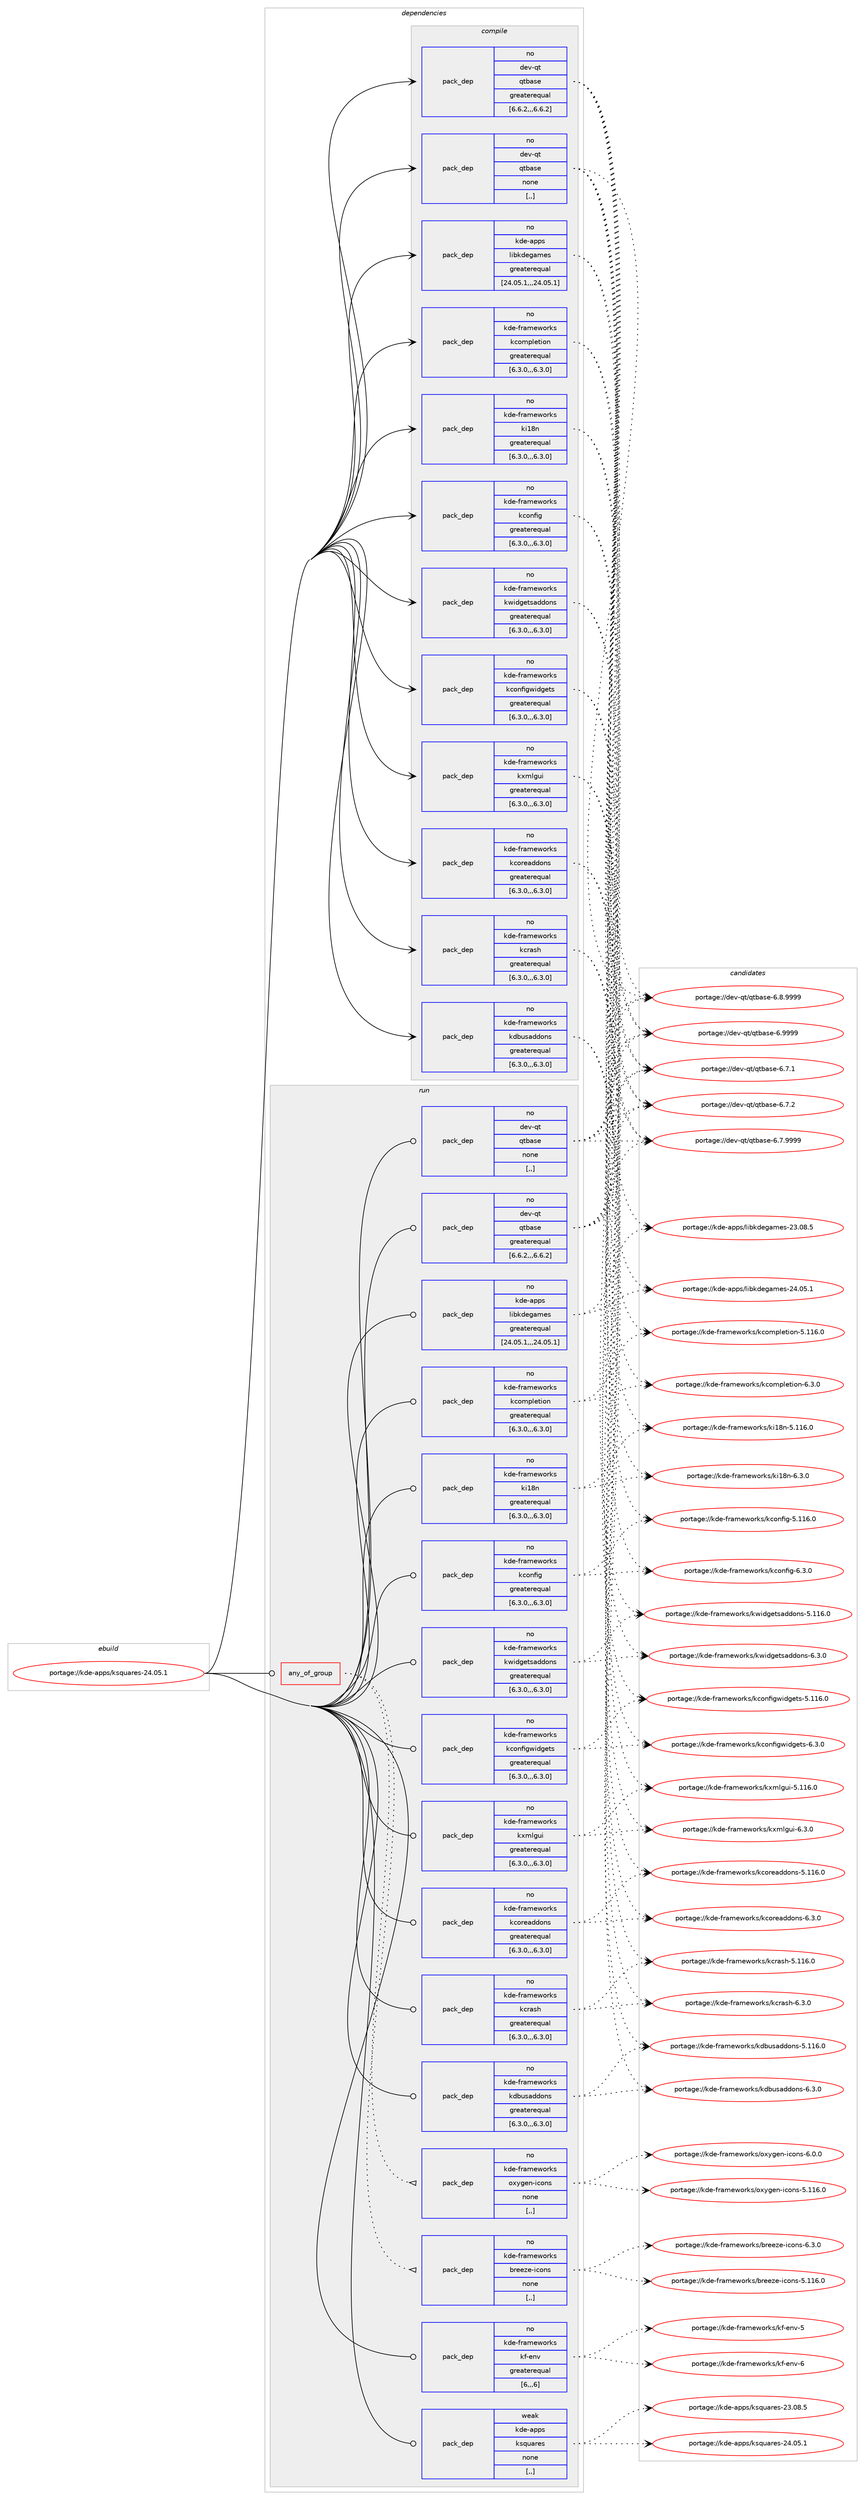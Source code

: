 digraph prolog {

# *************
# Graph options
# *************

newrank=true;
concentrate=true;
compound=true;
graph [rankdir=LR,fontname=Helvetica,fontsize=10,ranksep=1.5];#, ranksep=2.5, nodesep=0.2];
edge  [arrowhead=vee];
node  [fontname=Helvetica,fontsize=10];

# **********
# The ebuild
# **********

subgraph cluster_leftcol {
color=gray;
rank=same;
label=<<i>ebuild</i>>;
id [label="portage://kde-apps/ksquares-24.05.1", color=red, width=4, href="../kde-apps/ksquares-24.05.1.svg"];
}

# ****************
# The dependencies
# ****************

subgraph cluster_midcol {
color=gray;
label=<<i>dependencies</i>>;
subgraph cluster_compile {
fillcolor="#eeeeee";
style=filled;
label=<<i>compile</i>>;
subgraph pack185332 {
dependency253153 [label=<<TABLE BORDER="0" CELLBORDER="1" CELLSPACING="0" CELLPADDING="4" WIDTH="220"><TR><TD ROWSPAN="6" CELLPADDING="30">pack_dep</TD></TR><TR><TD WIDTH="110">no</TD></TR><TR><TD>dev-qt</TD></TR><TR><TD>qtbase</TD></TR><TR><TD>greaterequal</TD></TR><TR><TD>[6.6.2,,,6.6.2]</TD></TR></TABLE>>, shape=none, color=blue];
}
id:e -> dependency253153:w [weight=20,style="solid",arrowhead="vee"];
subgraph pack185333 {
dependency253154 [label=<<TABLE BORDER="0" CELLBORDER="1" CELLSPACING="0" CELLPADDING="4" WIDTH="220"><TR><TD ROWSPAN="6" CELLPADDING="30">pack_dep</TD></TR><TR><TD WIDTH="110">no</TD></TR><TR><TD>dev-qt</TD></TR><TR><TD>qtbase</TD></TR><TR><TD>none</TD></TR><TR><TD>[,,]</TD></TR></TABLE>>, shape=none, color=blue];
}
id:e -> dependency253154:w [weight=20,style="solid",arrowhead="vee"];
subgraph pack185334 {
dependency253155 [label=<<TABLE BORDER="0" CELLBORDER="1" CELLSPACING="0" CELLPADDING="4" WIDTH="220"><TR><TD ROWSPAN="6" CELLPADDING="30">pack_dep</TD></TR><TR><TD WIDTH="110">no</TD></TR><TR><TD>kde-apps</TD></TR><TR><TD>libkdegames</TD></TR><TR><TD>greaterequal</TD></TR><TR><TD>[24.05.1,,,24.05.1]</TD></TR></TABLE>>, shape=none, color=blue];
}
id:e -> dependency253155:w [weight=20,style="solid",arrowhead="vee"];
subgraph pack185335 {
dependency253156 [label=<<TABLE BORDER="0" CELLBORDER="1" CELLSPACING="0" CELLPADDING="4" WIDTH="220"><TR><TD ROWSPAN="6" CELLPADDING="30">pack_dep</TD></TR><TR><TD WIDTH="110">no</TD></TR><TR><TD>kde-frameworks</TD></TR><TR><TD>kcompletion</TD></TR><TR><TD>greaterequal</TD></TR><TR><TD>[6.3.0,,,6.3.0]</TD></TR></TABLE>>, shape=none, color=blue];
}
id:e -> dependency253156:w [weight=20,style="solid",arrowhead="vee"];
subgraph pack185336 {
dependency253157 [label=<<TABLE BORDER="0" CELLBORDER="1" CELLSPACING="0" CELLPADDING="4" WIDTH="220"><TR><TD ROWSPAN="6" CELLPADDING="30">pack_dep</TD></TR><TR><TD WIDTH="110">no</TD></TR><TR><TD>kde-frameworks</TD></TR><TR><TD>kconfig</TD></TR><TR><TD>greaterequal</TD></TR><TR><TD>[6.3.0,,,6.3.0]</TD></TR></TABLE>>, shape=none, color=blue];
}
id:e -> dependency253157:w [weight=20,style="solid",arrowhead="vee"];
subgraph pack185337 {
dependency253158 [label=<<TABLE BORDER="0" CELLBORDER="1" CELLSPACING="0" CELLPADDING="4" WIDTH="220"><TR><TD ROWSPAN="6" CELLPADDING="30">pack_dep</TD></TR><TR><TD WIDTH="110">no</TD></TR><TR><TD>kde-frameworks</TD></TR><TR><TD>kconfigwidgets</TD></TR><TR><TD>greaterequal</TD></TR><TR><TD>[6.3.0,,,6.3.0]</TD></TR></TABLE>>, shape=none, color=blue];
}
id:e -> dependency253158:w [weight=20,style="solid",arrowhead="vee"];
subgraph pack185338 {
dependency253159 [label=<<TABLE BORDER="0" CELLBORDER="1" CELLSPACING="0" CELLPADDING="4" WIDTH="220"><TR><TD ROWSPAN="6" CELLPADDING="30">pack_dep</TD></TR><TR><TD WIDTH="110">no</TD></TR><TR><TD>kde-frameworks</TD></TR><TR><TD>kcoreaddons</TD></TR><TR><TD>greaterequal</TD></TR><TR><TD>[6.3.0,,,6.3.0]</TD></TR></TABLE>>, shape=none, color=blue];
}
id:e -> dependency253159:w [weight=20,style="solid",arrowhead="vee"];
subgraph pack185339 {
dependency253160 [label=<<TABLE BORDER="0" CELLBORDER="1" CELLSPACING="0" CELLPADDING="4" WIDTH="220"><TR><TD ROWSPAN="6" CELLPADDING="30">pack_dep</TD></TR><TR><TD WIDTH="110">no</TD></TR><TR><TD>kde-frameworks</TD></TR><TR><TD>kcrash</TD></TR><TR><TD>greaterequal</TD></TR><TR><TD>[6.3.0,,,6.3.0]</TD></TR></TABLE>>, shape=none, color=blue];
}
id:e -> dependency253160:w [weight=20,style="solid",arrowhead="vee"];
subgraph pack185340 {
dependency253161 [label=<<TABLE BORDER="0" CELLBORDER="1" CELLSPACING="0" CELLPADDING="4" WIDTH="220"><TR><TD ROWSPAN="6" CELLPADDING="30">pack_dep</TD></TR><TR><TD WIDTH="110">no</TD></TR><TR><TD>kde-frameworks</TD></TR><TR><TD>kdbusaddons</TD></TR><TR><TD>greaterequal</TD></TR><TR><TD>[6.3.0,,,6.3.0]</TD></TR></TABLE>>, shape=none, color=blue];
}
id:e -> dependency253161:w [weight=20,style="solid",arrowhead="vee"];
subgraph pack185341 {
dependency253162 [label=<<TABLE BORDER="0" CELLBORDER="1" CELLSPACING="0" CELLPADDING="4" WIDTH="220"><TR><TD ROWSPAN="6" CELLPADDING="30">pack_dep</TD></TR><TR><TD WIDTH="110">no</TD></TR><TR><TD>kde-frameworks</TD></TR><TR><TD>ki18n</TD></TR><TR><TD>greaterequal</TD></TR><TR><TD>[6.3.0,,,6.3.0]</TD></TR></TABLE>>, shape=none, color=blue];
}
id:e -> dependency253162:w [weight=20,style="solid",arrowhead="vee"];
subgraph pack185342 {
dependency253163 [label=<<TABLE BORDER="0" CELLBORDER="1" CELLSPACING="0" CELLPADDING="4" WIDTH="220"><TR><TD ROWSPAN="6" CELLPADDING="30">pack_dep</TD></TR><TR><TD WIDTH="110">no</TD></TR><TR><TD>kde-frameworks</TD></TR><TR><TD>kwidgetsaddons</TD></TR><TR><TD>greaterequal</TD></TR><TR><TD>[6.3.0,,,6.3.0]</TD></TR></TABLE>>, shape=none, color=blue];
}
id:e -> dependency253163:w [weight=20,style="solid",arrowhead="vee"];
subgraph pack185343 {
dependency253164 [label=<<TABLE BORDER="0" CELLBORDER="1" CELLSPACING="0" CELLPADDING="4" WIDTH="220"><TR><TD ROWSPAN="6" CELLPADDING="30">pack_dep</TD></TR><TR><TD WIDTH="110">no</TD></TR><TR><TD>kde-frameworks</TD></TR><TR><TD>kxmlgui</TD></TR><TR><TD>greaterequal</TD></TR><TR><TD>[6.3.0,,,6.3.0]</TD></TR></TABLE>>, shape=none, color=blue];
}
id:e -> dependency253164:w [weight=20,style="solid",arrowhead="vee"];
}
subgraph cluster_compileandrun {
fillcolor="#eeeeee";
style=filled;
label=<<i>compile and run</i>>;
}
subgraph cluster_run {
fillcolor="#eeeeee";
style=filled;
label=<<i>run</i>>;
subgraph any1738 {
dependency253165 [label=<<TABLE BORDER="0" CELLBORDER="1" CELLSPACING="0" CELLPADDING="4"><TR><TD CELLPADDING="10">any_of_group</TD></TR></TABLE>>, shape=none, color=red];subgraph pack185344 {
dependency253166 [label=<<TABLE BORDER="0" CELLBORDER="1" CELLSPACING="0" CELLPADDING="4" WIDTH="220"><TR><TD ROWSPAN="6" CELLPADDING="30">pack_dep</TD></TR><TR><TD WIDTH="110">no</TD></TR><TR><TD>kde-frameworks</TD></TR><TR><TD>breeze-icons</TD></TR><TR><TD>none</TD></TR><TR><TD>[,,]</TD></TR></TABLE>>, shape=none, color=blue];
}
dependency253165:e -> dependency253166:w [weight=20,style="dotted",arrowhead="oinv"];
subgraph pack185345 {
dependency253167 [label=<<TABLE BORDER="0" CELLBORDER="1" CELLSPACING="0" CELLPADDING="4" WIDTH="220"><TR><TD ROWSPAN="6" CELLPADDING="30">pack_dep</TD></TR><TR><TD WIDTH="110">no</TD></TR><TR><TD>kde-frameworks</TD></TR><TR><TD>oxygen-icons</TD></TR><TR><TD>none</TD></TR><TR><TD>[,,]</TD></TR></TABLE>>, shape=none, color=blue];
}
dependency253165:e -> dependency253167:w [weight=20,style="dotted",arrowhead="oinv"];
}
id:e -> dependency253165:w [weight=20,style="solid",arrowhead="odot"];
subgraph pack185346 {
dependency253168 [label=<<TABLE BORDER="0" CELLBORDER="1" CELLSPACING="0" CELLPADDING="4" WIDTH="220"><TR><TD ROWSPAN="6" CELLPADDING="30">pack_dep</TD></TR><TR><TD WIDTH="110">no</TD></TR><TR><TD>dev-qt</TD></TR><TR><TD>qtbase</TD></TR><TR><TD>greaterequal</TD></TR><TR><TD>[6.6.2,,,6.6.2]</TD></TR></TABLE>>, shape=none, color=blue];
}
id:e -> dependency253168:w [weight=20,style="solid",arrowhead="odot"];
subgraph pack185347 {
dependency253169 [label=<<TABLE BORDER="0" CELLBORDER="1" CELLSPACING="0" CELLPADDING="4" WIDTH="220"><TR><TD ROWSPAN="6" CELLPADDING="30">pack_dep</TD></TR><TR><TD WIDTH="110">no</TD></TR><TR><TD>dev-qt</TD></TR><TR><TD>qtbase</TD></TR><TR><TD>none</TD></TR><TR><TD>[,,]</TD></TR></TABLE>>, shape=none, color=blue];
}
id:e -> dependency253169:w [weight=20,style="solid",arrowhead="odot"];
subgraph pack185348 {
dependency253170 [label=<<TABLE BORDER="0" CELLBORDER="1" CELLSPACING="0" CELLPADDING="4" WIDTH="220"><TR><TD ROWSPAN="6" CELLPADDING="30">pack_dep</TD></TR><TR><TD WIDTH="110">no</TD></TR><TR><TD>kde-apps</TD></TR><TR><TD>libkdegames</TD></TR><TR><TD>greaterequal</TD></TR><TR><TD>[24.05.1,,,24.05.1]</TD></TR></TABLE>>, shape=none, color=blue];
}
id:e -> dependency253170:w [weight=20,style="solid",arrowhead="odot"];
subgraph pack185349 {
dependency253171 [label=<<TABLE BORDER="0" CELLBORDER="1" CELLSPACING="0" CELLPADDING="4" WIDTH="220"><TR><TD ROWSPAN="6" CELLPADDING="30">pack_dep</TD></TR><TR><TD WIDTH="110">no</TD></TR><TR><TD>kde-frameworks</TD></TR><TR><TD>kcompletion</TD></TR><TR><TD>greaterequal</TD></TR><TR><TD>[6.3.0,,,6.3.0]</TD></TR></TABLE>>, shape=none, color=blue];
}
id:e -> dependency253171:w [weight=20,style="solid",arrowhead="odot"];
subgraph pack185350 {
dependency253172 [label=<<TABLE BORDER="0" CELLBORDER="1" CELLSPACING="0" CELLPADDING="4" WIDTH="220"><TR><TD ROWSPAN="6" CELLPADDING="30">pack_dep</TD></TR><TR><TD WIDTH="110">no</TD></TR><TR><TD>kde-frameworks</TD></TR><TR><TD>kconfig</TD></TR><TR><TD>greaterequal</TD></TR><TR><TD>[6.3.0,,,6.3.0]</TD></TR></TABLE>>, shape=none, color=blue];
}
id:e -> dependency253172:w [weight=20,style="solid",arrowhead="odot"];
subgraph pack185351 {
dependency253173 [label=<<TABLE BORDER="0" CELLBORDER="1" CELLSPACING="0" CELLPADDING="4" WIDTH="220"><TR><TD ROWSPAN="6" CELLPADDING="30">pack_dep</TD></TR><TR><TD WIDTH="110">no</TD></TR><TR><TD>kde-frameworks</TD></TR><TR><TD>kconfigwidgets</TD></TR><TR><TD>greaterequal</TD></TR><TR><TD>[6.3.0,,,6.3.0]</TD></TR></TABLE>>, shape=none, color=blue];
}
id:e -> dependency253173:w [weight=20,style="solid",arrowhead="odot"];
subgraph pack185352 {
dependency253174 [label=<<TABLE BORDER="0" CELLBORDER="1" CELLSPACING="0" CELLPADDING="4" WIDTH="220"><TR><TD ROWSPAN="6" CELLPADDING="30">pack_dep</TD></TR><TR><TD WIDTH="110">no</TD></TR><TR><TD>kde-frameworks</TD></TR><TR><TD>kcoreaddons</TD></TR><TR><TD>greaterequal</TD></TR><TR><TD>[6.3.0,,,6.3.0]</TD></TR></TABLE>>, shape=none, color=blue];
}
id:e -> dependency253174:w [weight=20,style="solid",arrowhead="odot"];
subgraph pack185353 {
dependency253175 [label=<<TABLE BORDER="0" CELLBORDER="1" CELLSPACING="0" CELLPADDING="4" WIDTH="220"><TR><TD ROWSPAN="6" CELLPADDING="30">pack_dep</TD></TR><TR><TD WIDTH="110">no</TD></TR><TR><TD>kde-frameworks</TD></TR><TR><TD>kcrash</TD></TR><TR><TD>greaterequal</TD></TR><TR><TD>[6.3.0,,,6.3.0]</TD></TR></TABLE>>, shape=none, color=blue];
}
id:e -> dependency253175:w [weight=20,style="solid",arrowhead="odot"];
subgraph pack185354 {
dependency253176 [label=<<TABLE BORDER="0" CELLBORDER="1" CELLSPACING="0" CELLPADDING="4" WIDTH="220"><TR><TD ROWSPAN="6" CELLPADDING="30">pack_dep</TD></TR><TR><TD WIDTH="110">no</TD></TR><TR><TD>kde-frameworks</TD></TR><TR><TD>kdbusaddons</TD></TR><TR><TD>greaterequal</TD></TR><TR><TD>[6.3.0,,,6.3.0]</TD></TR></TABLE>>, shape=none, color=blue];
}
id:e -> dependency253176:w [weight=20,style="solid",arrowhead="odot"];
subgraph pack185355 {
dependency253177 [label=<<TABLE BORDER="0" CELLBORDER="1" CELLSPACING="0" CELLPADDING="4" WIDTH="220"><TR><TD ROWSPAN="6" CELLPADDING="30">pack_dep</TD></TR><TR><TD WIDTH="110">no</TD></TR><TR><TD>kde-frameworks</TD></TR><TR><TD>kf-env</TD></TR><TR><TD>greaterequal</TD></TR><TR><TD>[6,,,6]</TD></TR></TABLE>>, shape=none, color=blue];
}
id:e -> dependency253177:w [weight=20,style="solid",arrowhead="odot"];
subgraph pack185356 {
dependency253178 [label=<<TABLE BORDER="0" CELLBORDER="1" CELLSPACING="0" CELLPADDING="4" WIDTH="220"><TR><TD ROWSPAN="6" CELLPADDING="30">pack_dep</TD></TR><TR><TD WIDTH="110">no</TD></TR><TR><TD>kde-frameworks</TD></TR><TR><TD>ki18n</TD></TR><TR><TD>greaterequal</TD></TR><TR><TD>[6.3.0,,,6.3.0]</TD></TR></TABLE>>, shape=none, color=blue];
}
id:e -> dependency253178:w [weight=20,style="solid",arrowhead="odot"];
subgraph pack185357 {
dependency253179 [label=<<TABLE BORDER="0" CELLBORDER="1" CELLSPACING="0" CELLPADDING="4" WIDTH="220"><TR><TD ROWSPAN="6" CELLPADDING="30">pack_dep</TD></TR><TR><TD WIDTH="110">no</TD></TR><TR><TD>kde-frameworks</TD></TR><TR><TD>kwidgetsaddons</TD></TR><TR><TD>greaterequal</TD></TR><TR><TD>[6.3.0,,,6.3.0]</TD></TR></TABLE>>, shape=none, color=blue];
}
id:e -> dependency253179:w [weight=20,style="solid",arrowhead="odot"];
subgraph pack185358 {
dependency253180 [label=<<TABLE BORDER="0" CELLBORDER="1" CELLSPACING="0" CELLPADDING="4" WIDTH="220"><TR><TD ROWSPAN="6" CELLPADDING="30">pack_dep</TD></TR><TR><TD WIDTH="110">no</TD></TR><TR><TD>kde-frameworks</TD></TR><TR><TD>kxmlgui</TD></TR><TR><TD>greaterequal</TD></TR><TR><TD>[6.3.0,,,6.3.0]</TD></TR></TABLE>>, shape=none, color=blue];
}
id:e -> dependency253180:w [weight=20,style="solid",arrowhead="odot"];
subgraph pack185359 {
dependency253181 [label=<<TABLE BORDER="0" CELLBORDER="1" CELLSPACING="0" CELLPADDING="4" WIDTH="220"><TR><TD ROWSPAN="6" CELLPADDING="30">pack_dep</TD></TR><TR><TD WIDTH="110">weak</TD></TR><TR><TD>kde-apps</TD></TR><TR><TD>ksquares</TD></TR><TR><TD>none</TD></TR><TR><TD>[,,]</TD></TR></TABLE>>, shape=none, color=blue];
}
id:e -> dependency253181:w [weight=20,style="solid",arrowhead="odot"];
}
}

# **************
# The candidates
# **************

subgraph cluster_choices {
rank=same;
color=gray;
label=<<i>candidates</i>>;

subgraph choice185332 {
color=black;
nodesep=1;
choice10010111845113116471131169897115101455446554649 [label="portage://dev-qt/qtbase-6.7.1", color=red, width=4,href="../dev-qt/qtbase-6.7.1.svg"];
choice10010111845113116471131169897115101455446554650 [label="portage://dev-qt/qtbase-6.7.2", color=red, width=4,href="../dev-qt/qtbase-6.7.2.svg"];
choice10010111845113116471131169897115101455446554657575757 [label="portage://dev-qt/qtbase-6.7.9999", color=red, width=4,href="../dev-qt/qtbase-6.7.9999.svg"];
choice10010111845113116471131169897115101455446564657575757 [label="portage://dev-qt/qtbase-6.8.9999", color=red, width=4,href="../dev-qt/qtbase-6.8.9999.svg"];
choice1001011184511311647113116989711510145544657575757 [label="portage://dev-qt/qtbase-6.9999", color=red, width=4,href="../dev-qt/qtbase-6.9999.svg"];
dependency253153:e -> choice10010111845113116471131169897115101455446554649:w [style=dotted,weight="100"];
dependency253153:e -> choice10010111845113116471131169897115101455446554650:w [style=dotted,weight="100"];
dependency253153:e -> choice10010111845113116471131169897115101455446554657575757:w [style=dotted,weight="100"];
dependency253153:e -> choice10010111845113116471131169897115101455446564657575757:w [style=dotted,weight="100"];
dependency253153:e -> choice1001011184511311647113116989711510145544657575757:w [style=dotted,weight="100"];
}
subgraph choice185333 {
color=black;
nodesep=1;
choice10010111845113116471131169897115101455446554649 [label="portage://dev-qt/qtbase-6.7.1", color=red, width=4,href="../dev-qt/qtbase-6.7.1.svg"];
choice10010111845113116471131169897115101455446554650 [label="portage://dev-qt/qtbase-6.7.2", color=red, width=4,href="../dev-qt/qtbase-6.7.2.svg"];
choice10010111845113116471131169897115101455446554657575757 [label="portage://dev-qt/qtbase-6.7.9999", color=red, width=4,href="../dev-qt/qtbase-6.7.9999.svg"];
choice10010111845113116471131169897115101455446564657575757 [label="portage://dev-qt/qtbase-6.8.9999", color=red, width=4,href="../dev-qt/qtbase-6.8.9999.svg"];
choice1001011184511311647113116989711510145544657575757 [label="portage://dev-qt/qtbase-6.9999", color=red, width=4,href="../dev-qt/qtbase-6.9999.svg"];
dependency253154:e -> choice10010111845113116471131169897115101455446554649:w [style=dotted,weight="100"];
dependency253154:e -> choice10010111845113116471131169897115101455446554650:w [style=dotted,weight="100"];
dependency253154:e -> choice10010111845113116471131169897115101455446554657575757:w [style=dotted,weight="100"];
dependency253154:e -> choice10010111845113116471131169897115101455446564657575757:w [style=dotted,weight="100"];
dependency253154:e -> choice1001011184511311647113116989711510145544657575757:w [style=dotted,weight="100"];
}
subgraph choice185334 {
color=black;
nodesep=1;
choice10710010145971121121154710810598107100101103971091011154550514648564653 [label="portage://kde-apps/libkdegames-23.08.5", color=red, width=4,href="../kde-apps/libkdegames-23.08.5.svg"];
choice10710010145971121121154710810598107100101103971091011154550524648534649 [label="portage://kde-apps/libkdegames-24.05.1", color=red, width=4,href="../kde-apps/libkdegames-24.05.1.svg"];
dependency253155:e -> choice10710010145971121121154710810598107100101103971091011154550514648564653:w [style=dotted,weight="100"];
dependency253155:e -> choice10710010145971121121154710810598107100101103971091011154550524648534649:w [style=dotted,weight="100"];
}
subgraph choice185335 {
color=black;
nodesep=1;
choice107100101451021149710910111911111410711547107991111091121081011161051111104553464949544648 [label="portage://kde-frameworks/kcompletion-5.116.0", color=red, width=4,href="../kde-frameworks/kcompletion-5.116.0.svg"];
choice10710010145102114971091011191111141071154710799111109112108101116105111110455446514648 [label="portage://kde-frameworks/kcompletion-6.3.0", color=red, width=4,href="../kde-frameworks/kcompletion-6.3.0.svg"];
dependency253156:e -> choice107100101451021149710910111911111410711547107991111091121081011161051111104553464949544648:w [style=dotted,weight="100"];
dependency253156:e -> choice10710010145102114971091011191111141071154710799111109112108101116105111110455446514648:w [style=dotted,weight="100"];
}
subgraph choice185336 {
color=black;
nodesep=1;
choice107100101451021149710910111911111410711547107991111101021051034553464949544648 [label="portage://kde-frameworks/kconfig-5.116.0", color=red, width=4,href="../kde-frameworks/kconfig-5.116.0.svg"];
choice10710010145102114971091011191111141071154710799111110102105103455446514648 [label="portage://kde-frameworks/kconfig-6.3.0", color=red, width=4,href="../kde-frameworks/kconfig-6.3.0.svg"];
dependency253157:e -> choice107100101451021149710910111911111410711547107991111101021051034553464949544648:w [style=dotted,weight="100"];
dependency253157:e -> choice10710010145102114971091011191111141071154710799111110102105103455446514648:w [style=dotted,weight="100"];
}
subgraph choice185337 {
color=black;
nodesep=1;
choice107100101451021149710910111911111410711547107991111101021051031191051001031011161154553464949544648 [label="portage://kde-frameworks/kconfigwidgets-5.116.0", color=red, width=4,href="../kde-frameworks/kconfigwidgets-5.116.0.svg"];
choice10710010145102114971091011191111141071154710799111110102105103119105100103101116115455446514648 [label="portage://kde-frameworks/kconfigwidgets-6.3.0", color=red, width=4,href="../kde-frameworks/kconfigwidgets-6.3.0.svg"];
dependency253158:e -> choice107100101451021149710910111911111410711547107991111101021051031191051001031011161154553464949544648:w [style=dotted,weight="100"];
dependency253158:e -> choice10710010145102114971091011191111141071154710799111110102105103119105100103101116115455446514648:w [style=dotted,weight="100"];
}
subgraph choice185338 {
color=black;
nodesep=1;
choice10710010145102114971091011191111141071154710799111114101971001001111101154553464949544648 [label="portage://kde-frameworks/kcoreaddons-5.116.0", color=red, width=4,href="../kde-frameworks/kcoreaddons-5.116.0.svg"];
choice1071001014510211497109101119111114107115471079911111410197100100111110115455446514648 [label="portage://kde-frameworks/kcoreaddons-6.3.0", color=red, width=4,href="../kde-frameworks/kcoreaddons-6.3.0.svg"];
dependency253159:e -> choice10710010145102114971091011191111141071154710799111114101971001001111101154553464949544648:w [style=dotted,weight="100"];
dependency253159:e -> choice1071001014510211497109101119111114107115471079911111410197100100111110115455446514648:w [style=dotted,weight="100"];
}
subgraph choice185339 {
color=black;
nodesep=1;
choice10710010145102114971091011191111141071154710799114971151044553464949544648 [label="portage://kde-frameworks/kcrash-5.116.0", color=red, width=4,href="../kde-frameworks/kcrash-5.116.0.svg"];
choice1071001014510211497109101119111114107115471079911497115104455446514648 [label="portage://kde-frameworks/kcrash-6.3.0", color=red, width=4,href="../kde-frameworks/kcrash-6.3.0.svg"];
dependency253160:e -> choice10710010145102114971091011191111141071154710799114971151044553464949544648:w [style=dotted,weight="100"];
dependency253160:e -> choice1071001014510211497109101119111114107115471079911497115104455446514648:w [style=dotted,weight="100"];
}
subgraph choice185340 {
color=black;
nodesep=1;
choice10710010145102114971091011191111141071154710710098117115971001001111101154553464949544648 [label="portage://kde-frameworks/kdbusaddons-5.116.0", color=red, width=4,href="../kde-frameworks/kdbusaddons-5.116.0.svg"];
choice1071001014510211497109101119111114107115471071009811711597100100111110115455446514648 [label="portage://kde-frameworks/kdbusaddons-6.3.0", color=red, width=4,href="../kde-frameworks/kdbusaddons-6.3.0.svg"];
dependency253161:e -> choice10710010145102114971091011191111141071154710710098117115971001001111101154553464949544648:w [style=dotted,weight="100"];
dependency253161:e -> choice1071001014510211497109101119111114107115471071009811711597100100111110115455446514648:w [style=dotted,weight="100"];
}
subgraph choice185341 {
color=black;
nodesep=1;
choice10710010145102114971091011191111141071154710710549561104553464949544648 [label="portage://kde-frameworks/ki18n-5.116.0", color=red, width=4,href="../kde-frameworks/ki18n-5.116.0.svg"];
choice1071001014510211497109101119111114107115471071054956110455446514648 [label="portage://kde-frameworks/ki18n-6.3.0", color=red, width=4,href="../kde-frameworks/ki18n-6.3.0.svg"];
dependency253162:e -> choice10710010145102114971091011191111141071154710710549561104553464949544648:w [style=dotted,weight="100"];
dependency253162:e -> choice1071001014510211497109101119111114107115471071054956110455446514648:w [style=dotted,weight="100"];
}
subgraph choice185342 {
color=black;
nodesep=1;
choice107100101451021149710910111911111410711547107119105100103101116115971001001111101154553464949544648 [label="portage://kde-frameworks/kwidgetsaddons-5.116.0", color=red, width=4,href="../kde-frameworks/kwidgetsaddons-5.116.0.svg"];
choice10710010145102114971091011191111141071154710711910510010310111611597100100111110115455446514648 [label="portage://kde-frameworks/kwidgetsaddons-6.3.0", color=red, width=4,href="../kde-frameworks/kwidgetsaddons-6.3.0.svg"];
dependency253163:e -> choice107100101451021149710910111911111410711547107119105100103101116115971001001111101154553464949544648:w [style=dotted,weight="100"];
dependency253163:e -> choice10710010145102114971091011191111141071154710711910510010310111611597100100111110115455446514648:w [style=dotted,weight="100"];
}
subgraph choice185343 {
color=black;
nodesep=1;
choice1071001014510211497109101119111114107115471071201091081031171054553464949544648 [label="portage://kde-frameworks/kxmlgui-5.116.0", color=red, width=4,href="../kde-frameworks/kxmlgui-5.116.0.svg"];
choice107100101451021149710910111911111410711547107120109108103117105455446514648 [label="portage://kde-frameworks/kxmlgui-6.3.0", color=red, width=4,href="../kde-frameworks/kxmlgui-6.3.0.svg"];
dependency253164:e -> choice1071001014510211497109101119111114107115471071201091081031171054553464949544648:w [style=dotted,weight="100"];
dependency253164:e -> choice107100101451021149710910111911111410711547107120109108103117105455446514648:w [style=dotted,weight="100"];
}
subgraph choice185344 {
color=black;
nodesep=1;
choice1071001014510211497109101119111114107115479811410110112210145105991111101154553464949544648 [label="portage://kde-frameworks/breeze-icons-5.116.0", color=red, width=4,href="../kde-frameworks/breeze-icons-5.116.0.svg"];
choice107100101451021149710910111911111410711547981141011011221014510599111110115455446514648 [label="portage://kde-frameworks/breeze-icons-6.3.0", color=red, width=4,href="../kde-frameworks/breeze-icons-6.3.0.svg"];
dependency253166:e -> choice1071001014510211497109101119111114107115479811410110112210145105991111101154553464949544648:w [style=dotted,weight="100"];
dependency253166:e -> choice107100101451021149710910111911111410711547981141011011221014510599111110115455446514648:w [style=dotted,weight="100"];
}
subgraph choice185345 {
color=black;
nodesep=1;
choice10710010145102114971091011191111141071154711112012110310111045105991111101154553464949544648 [label="portage://kde-frameworks/oxygen-icons-5.116.0", color=red, width=4,href="../kde-frameworks/oxygen-icons-5.116.0.svg"];
choice1071001014510211497109101119111114107115471111201211031011104510599111110115455446484648 [label="portage://kde-frameworks/oxygen-icons-6.0.0", color=red, width=4,href="../kde-frameworks/oxygen-icons-6.0.0.svg"];
dependency253167:e -> choice10710010145102114971091011191111141071154711112012110310111045105991111101154553464949544648:w [style=dotted,weight="100"];
dependency253167:e -> choice1071001014510211497109101119111114107115471111201211031011104510599111110115455446484648:w [style=dotted,weight="100"];
}
subgraph choice185346 {
color=black;
nodesep=1;
choice10010111845113116471131169897115101455446554649 [label="portage://dev-qt/qtbase-6.7.1", color=red, width=4,href="../dev-qt/qtbase-6.7.1.svg"];
choice10010111845113116471131169897115101455446554650 [label="portage://dev-qt/qtbase-6.7.2", color=red, width=4,href="../dev-qt/qtbase-6.7.2.svg"];
choice10010111845113116471131169897115101455446554657575757 [label="portage://dev-qt/qtbase-6.7.9999", color=red, width=4,href="../dev-qt/qtbase-6.7.9999.svg"];
choice10010111845113116471131169897115101455446564657575757 [label="portage://dev-qt/qtbase-6.8.9999", color=red, width=4,href="../dev-qt/qtbase-6.8.9999.svg"];
choice1001011184511311647113116989711510145544657575757 [label="portage://dev-qt/qtbase-6.9999", color=red, width=4,href="../dev-qt/qtbase-6.9999.svg"];
dependency253168:e -> choice10010111845113116471131169897115101455446554649:w [style=dotted,weight="100"];
dependency253168:e -> choice10010111845113116471131169897115101455446554650:w [style=dotted,weight="100"];
dependency253168:e -> choice10010111845113116471131169897115101455446554657575757:w [style=dotted,weight="100"];
dependency253168:e -> choice10010111845113116471131169897115101455446564657575757:w [style=dotted,weight="100"];
dependency253168:e -> choice1001011184511311647113116989711510145544657575757:w [style=dotted,weight="100"];
}
subgraph choice185347 {
color=black;
nodesep=1;
choice10010111845113116471131169897115101455446554649 [label="portage://dev-qt/qtbase-6.7.1", color=red, width=4,href="../dev-qt/qtbase-6.7.1.svg"];
choice10010111845113116471131169897115101455446554650 [label="portage://dev-qt/qtbase-6.7.2", color=red, width=4,href="../dev-qt/qtbase-6.7.2.svg"];
choice10010111845113116471131169897115101455446554657575757 [label="portage://dev-qt/qtbase-6.7.9999", color=red, width=4,href="../dev-qt/qtbase-6.7.9999.svg"];
choice10010111845113116471131169897115101455446564657575757 [label="portage://dev-qt/qtbase-6.8.9999", color=red, width=4,href="../dev-qt/qtbase-6.8.9999.svg"];
choice1001011184511311647113116989711510145544657575757 [label="portage://dev-qt/qtbase-6.9999", color=red, width=4,href="../dev-qt/qtbase-6.9999.svg"];
dependency253169:e -> choice10010111845113116471131169897115101455446554649:w [style=dotted,weight="100"];
dependency253169:e -> choice10010111845113116471131169897115101455446554650:w [style=dotted,weight="100"];
dependency253169:e -> choice10010111845113116471131169897115101455446554657575757:w [style=dotted,weight="100"];
dependency253169:e -> choice10010111845113116471131169897115101455446564657575757:w [style=dotted,weight="100"];
dependency253169:e -> choice1001011184511311647113116989711510145544657575757:w [style=dotted,weight="100"];
}
subgraph choice185348 {
color=black;
nodesep=1;
choice10710010145971121121154710810598107100101103971091011154550514648564653 [label="portage://kde-apps/libkdegames-23.08.5", color=red, width=4,href="../kde-apps/libkdegames-23.08.5.svg"];
choice10710010145971121121154710810598107100101103971091011154550524648534649 [label="portage://kde-apps/libkdegames-24.05.1", color=red, width=4,href="../kde-apps/libkdegames-24.05.1.svg"];
dependency253170:e -> choice10710010145971121121154710810598107100101103971091011154550514648564653:w [style=dotted,weight="100"];
dependency253170:e -> choice10710010145971121121154710810598107100101103971091011154550524648534649:w [style=dotted,weight="100"];
}
subgraph choice185349 {
color=black;
nodesep=1;
choice107100101451021149710910111911111410711547107991111091121081011161051111104553464949544648 [label="portage://kde-frameworks/kcompletion-5.116.0", color=red, width=4,href="../kde-frameworks/kcompletion-5.116.0.svg"];
choice10710010145102114971091011191111141071154710799111109112108101116105111110455446514648 [label="portage://kde-frameworks/kcompletion-6.3.0", color=red, width=4,href="../kde-frameworks/kcompletion-6.3.0.svg"];
dependency253171:e -> choice107100101451021149710910111911111410711547107991111091121081011161051111104553464949544648:w [style=dotted,weight="100"];
dependency253171:e -> choice10710010145102114971091011191111141071154710799111109112108101116105111110455446514648:w [style=dotted,weight="100"];
}
subgraph choice185350 {
color=black;
nodesep=1;
choice107100101451021149710910111911111410711547107991111101021051034553464949544648 [label="portage://kde-frameworks/kconfig-5.116.0", color=red, width=4,href="../kde-frameworks/kconfig-5.116.0.svg"];
choice10710010145102114971091011191111141071154710799111110102105103455446514648 [label="portage://kde-frameworks/kconfig-6.3.0", color=red, width=4,href="../kde-frameworks/kconfig-6.3.0.svg"];
dependency253172:e -> choice107100101451021149710910111911111410711547107991111101021051034553464949544648:w [style=dotted,weight="100"];
dependency253172:e -> choice10710010145102114971091011191111141071154710799111110102105103455446514648:w [style=dotted,weight="100"];
}
subgraph choice185351 {
color=black;
nodesep=1;
choice107100101451021149710910111911111410711547107991111101021051031191051001031011161154553464949544648 [label="portage://kde-frameworks/kconfigwidgets-5.116.0", color=red, width=4,href="../kde-frameworks/kconfigwidgets-5.116.0.svg"];
choice10710010145102114971091011191111141071154710799111110102105103119105100103101116115455446514648 [label="portage://kde-frameworks/kconfigwidgets-6.3.0", color=red, width=4,href="../kde-frameworks/kconfigwidgets-6.3.0.svg"];
dependency253173:e -> choice107100101451021149710910111911111410711547107991111101021051031191051001031011161154553464949544648:w [style=dotted,weight="100"];
dependency253173:e -> choice10710010145102114971091011191111141071154710799111110102105103119105100103101116115455446514648:w [style=dotted,weight="100"];
}
subgraph choice185352 {
color=black;
nodesep=1;
choice10710010145102114971091011191111141071154710799111114101971001001111101154553464949544648 [label="portage://kde-frameworks/kcoreaddons-5.116.0", color=red, width=4,href="../kde-frameworks/kcoreaddons-5.116.0.svg"];
choice1071001014510211497109101119111114107115471079911111410197100100111110115455446514648 [label="portage://kde-frameworks/kcoreaddons-6.3.0", color=red, width=4,href="../kde-frameworks/kcoreaddons-6.3.0.svg"];
dependency253174:e -> choice10710010145102114971091011191111141071154710799111114101971001001111101154553464949544648:w [style=dotted,weight="100"];
dependency253174:e -> choice1071001014510211497109101119111114107115471079911111410197100100111110115455446514648:w [style=dotted,weight="100"];
}
subgraph choice185353 {
color=black;
nodesep=1;
choice10710010145102114971091011191111141071154710799114971151044553464949544648 [label="portage://kde-frameworks/kcrash-5.116.0", color=red, width=4,href="../kde-frameworks/kcrash-5.116.0.svg"];
choice1071001014510211497109101119111114107115471079911497115104455446514648 [label="portage://kde-frameworks/kcrash-6.3.0", color=red, width=4,href="../kde-frameworks/kcrash-6.3.0.svg"];
dependency253175:e -> choice10710010145102114971091011191111141071154710799114971151044553464949544648:w [style=dotted,weight="100"];
dependency253175:e -> choice1071001014510211497109101119111114107115471079911497115104455446514648:w [style=dotted,weight="100"];
}
subgraph choice185354 {
color=black;
nodesep=1;
choice10710010145102114971091011191111141071154710710098117115971001001111101154553464949544648 [label="portage://kde-frameworks/kdbusaddons-5.116.0", color=red, width=4,href="../kde-frameworks/kdbusaddons-5.116.0.svg"];
choice1071001014510211497109101119111114107115471071009811711597100100111110115455446514648 [label="portage://kde-frameworks/kdbusaddons-6.3.0", color=red, width=4,href="../kde-frameworks/kdbusaddons-6.3.0.svg"];
dependency253176:e -> choice10710010145102114971091011191111141071154710710098117115971001001111101154553464949544648:w [style=dotted,weight="100"];
dependency253176:e -> choice1071001014510211497109101119111114107115471071009811711597100100111110115455446514648:w [style=dotted,weight="100"];
}
subgraph choice185355 {
color=black;
nodesep=1;
choice107100101451021149710910111911111410711547107102451011101184553 [label="portage://kde-frameworks/kf-env-5", color=red, width=4,href="../kde-frameworks/kf-env-5.svg"];
choice107100101451021149710910111911111410711547107102451011101184554 [label="portage://kde-frameworks/kf-env-6", color=red, width=4,href="../kde-frameworks/kf-env-6.svg"];
dependency253177:e -> choice107100101451021149710910111911111410711547107102451011101184553:w [style=dotted,weight="100"];
dependency253177:e -> choice107100101451021149710910111911111410711547107102451011101184554:w [style=dotted,weight="100"];
}
subgraph choice185356 {
color=black;
nodesep=1;
choice10710010145102114971091011191111141071154710710549561104553464949544648 [label="portage://kde-frameworks/ki18n-5.116.0", color=red, width=4,href="../kde-frameworks/ki18n-5.116.0.svg"];
choice1071001014510211497109101119111114107115471071054956110455446514648 [label="portage://kde-frameworks/ki18n-6.3.0", color=red, width=4,href="../kde-frameworks/ki18n-6.3.0.svg"];
dependency253178:e -> choice10710010145102114971091011191111141071154710710549561104553464949544648:w [style=dotted,weight="100"];
dependency253178:e -> choice1071001014510211497109101119111114107115471071054956110455446514648:w [style=dotted,weight="100"];
}
subgraph choice185357 {
color=black;
nodesep=1;
choice107100101451021149710910111911111410711547107119105100103101116115971001001111101154553464949544648 [label="portage://kde-frameworks/kwidgetsaddons-5.116.0", color=red, width=4,href="../kde-frameworks/kwidgetsaddons-5.116.0.svg"];
choice10710010145102114971091011191111141071154710711910510010310111611597100100111110115455446514648 [label="portage://kde-frameworks/kwidgetsaddons-6.3.0", color=red, width=4,href="../kde-frameworks/kwidgetsaddons-6.3.0.svg"];
dependency253179:e -> choice107100101451021149710910111911111410711547107119105100103101116115971001001111101154553464949544648:w [style=dotted,weight="100"];
dependency253179:e -> choice10710010145102114971091011191111141071154710711910510010310111611597100100111110115455446514648:w [style=dotted,weight="100"];
}
subgraph choice185358 {
color=black;
nodesep=1;
choice1071001014510211497109101119111114107115471071201091081031171054553464949544648 [label="portage://kde-frameworks/kxmlgui-5.116.0", color=red, width=4,href="../kde-frameworks/kxmlgui-5.116.0.svg"];
choice107100101451021149710910111911111410711547107120109108103117105455446514648 [label="portage://kde-frameworks/kxmlgui-6.3.0", color=red, width=4,href="../kde-frameworks/kxmlgui-6.3.0.svg"];
dependency253180:e -> choice1071001014510211497109101119111114107115471071201091081031171054553464949544648:w [style=dotted,weight="100"];
dependency253180:e -> choice107100101451021149710910111911111410711547107120109108103117105455446514648:w [style=dotted,weight="100"];
}
subgraph choice185359 {
color=black;
nodesep=1;
choice107100101459711211211547107115113117971141011154550514648564653 [label="portage://kde-apps/ksquares-23.08.5", color=red, width=4,href="../kde-apps/ksquares-23.08.5.svg"];
choice107100101459711211211547107115113117971141011154550524648534649 [label="portage://kde-apps/ksquares-24.05.1", color=red, width=4,href="../kde-apps/ksquares-24.05.1.svg"];
dependency253181:e -> choice107100101459711211211547107115113117971141011154550514648564653:w [style=dotted,weight="100"];
dependency253181:e -> choice107100101459711211211547107115113117971141011154550524648534649:w [style=dotted,weight="100"];
}
}

}
